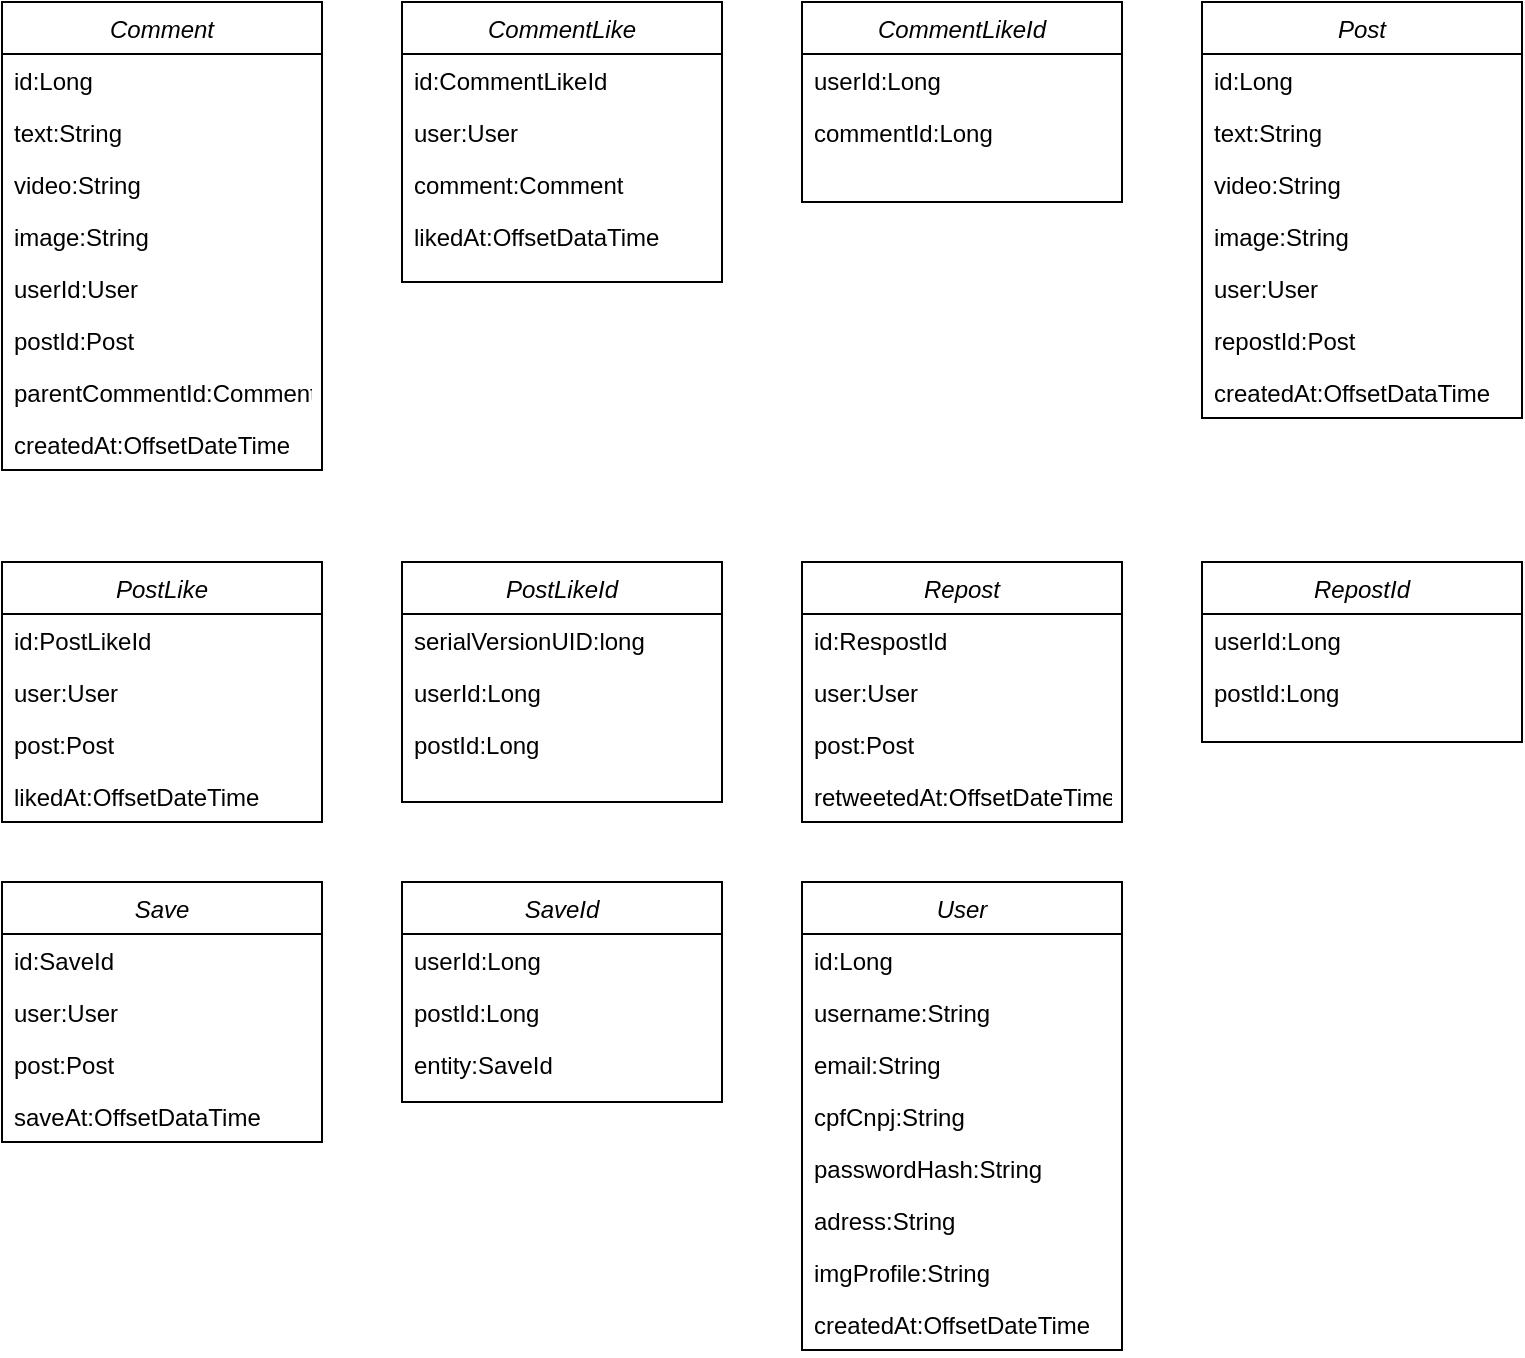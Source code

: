 <mxfile version="26.0.16">
  <diagram id="C5RBs43oDa-KdzZeNtuy" name="Page-1">
    <mxGraphModel dx="926" dy="486" grid="1" gridSize="10" guides="1" tooltips="1" connect="1" arrows="1" fold="1" page="1" pageScale="1" pageWidth="827" pageHeight="1169" math="0" shadow="0">
      <root>
        <mxCell id="WIyWlLk6GJQsqaUBKTNV-0" />
        <mxCell id="WIyWlLk6GJQsqaUBKTNV-1" parent="WIyWlLk6GJQsqaUBKTNV-0" />
        <mxCell id="zkfFHV4jXpPFQw0GAbJ--0" value="Comment" style="swimlane;fontStyle=2;align=center;verticalAlign=top;childLayout=stackLayout;horizontal=1;startSize=26;horizontalStack=0;resizeParent=1;resizeLast=0;collapsible=1;marginBottom=0;rounded=0;shadow=0;strokeWidth=1;" parent="WIyWlLk6GJQsqaUBKTNV-1" vertex="1">
          <mxGeometry x="40" y="40" width="160" height="234" as="geometry">
            <mxRectangle x="230" y="140" width="160" height="26" as="alternateBounds" />
          </mxGeometry>
        </mxCell>
        <mxCell id="zkfFHV4jXpPFQw0GAbJ--1" value="id:Long" style="text;align=left;verticalAlign=top;spacingLeft=4;spacingRight=4;overflow=hidden;rotatable=0;points=[[0,0.5],[1,0.5]];portConstraint=eastwest;" parent="zkfFHV4jXpPFQw0GAbJ--0" vertex="1">
          <mxGeometry y="26" width="160" height="26" as="geometry" />
        </mxCell>
        <mxCell id="zkfFHV4jXpPFQw0GAbJ--2" value="text:String" style="text;align=left;verticalAlign=top;spacingLeft=4;spacingRight=4;overflow=hidden;rotatable=0;points=[[0,0.5],[1,0.5]];portConstraint=eastwest;rounded=0;shadow=0;html=0;" parent="zkfFHV4jXpPFQw0GAbJ--0" vertex="1">
          <mxGeometry y="52" width="160" height="26" as="geometry" />
        </mxCell>
        <mxCell id="zkfFHV4jXpPFQw0GAbJ--3" value="video:String" style="text;align=left;verticalAlign=top;spacingLeft=4;spacingRight=4;overflow=hidden;rotatable=0;points=[[0,0.5],[1,0.5]];portConstraint=eastwest;rounded=0;shadow=0;html=0;" parent="zkfFHV4jXpPFQw0GAbJ--0" vertex="1">
          <mxGeometry y="78" width="160" height="26" as="geometry" />
        </mxCell>
        <mxCell id="zkfFHV4jXpPFQw0GAbJ--5" value="image:String" style="text;align=left;verticalAlign=top;spacingLeft=4;spacingRight=4;overflow=hidden;rotatable=0;points=[[0,0.5],[1,0.5]];portConstraint=eastwest;" parent="zkfFHV4jXpPFQw0GAbJ--0" vertex="1">
          <mxGeometry y="104" width="160" height="26" as="geometry" />
        </mxCell>
        <mxCell id="VE3am1VvppKY5mwgT-7U-1" value="userId:User" style="text;align=left;verticalAlign=top;spacingLeft=4;spacingRight=4;overflow=hidden;rotatable=0;points=[[0,0.5],[1,0.5]];portConstraint=eastwest;" vertex="1" parent="zkfFHV4jXpPFQw0GAbJ--0">
          <mxGeometry y="130" width="160" height="26" as="geometry" />
        </mxCell>
        <mxCell id="VE3am1VvppKY5mwgT-7U-2" value="postId:Post" style="text;align=left;verticalAlign=top;spacingLeft=4;spacingRight=4;overflow=hidden;rotatable=0;points=[[0,0.5],[1,0.5]];portConstraint=eastwest;" vertex="1" parent="zkfFHV4jXpPFQw0GAbJ--0">
          <mxGeometry y="156" width="160" height="26" as="geometry" />
        </mxCell>
        <mxCell id="VE3am1VvppKY5mwgT-7U-3" value="parentCommentId:Comment" style="text;align=left;verticalAlign=top;spacingLeft=4;spacingRight=4;overflow=hidden;rotatable=0;points=[[0,0.5],[1,0.5]];portConstraint=eastwest;" vertex="1" parent="zkfFHV4jXpPFQw0GAbJ--0">
          <mxGeometry y="182" width="160" height="26" as="geometry" />
        </mxCell>
        <mxCell id="VE3am1VvppKY5mwgT-7U-4" value="createdAt:OffsetDateTime" style="text;align=left;verticalAlign=top;spacingLeft=4;spacingRight=4;overflow=hidden;rotatable=0;points=[[0,0.5],[1,0.5]];portConstraint=eastwest;" vertex="1" parent="zkfFHV4jXpPFQw0GAbJ--0">
          <mxGeometry y="208" width="160" height="26" as="geometry" />
        </mxCell>
        <mxCell id="VE3am1VvppKY5mwgT-7U-5" value="CommentLike" style="swimlane;fontStyle=2;align=center;verticalAlign=top;childLayout=stackLayout;horizontal=1;startSize=26;horizontalStack=0;resizeParent=1;resizeLast=0;collapsible=1;marginBottom=0;rounded=0;shadow=0;strokeWidth=1;" vertex="1" parent="WIyWlLk6GJQsqaUBKTNV-1">
          <mxGeometry x="240" y="40" width="160" height="140" as="geometry">
            <mxRectangle x="230" y="140" width="160" height="26" as="alternateBounds" />
          </mxGeometry>
        </mxCell>
        <mxCell id="VE3am1VvppKY5mwgT-7U-6" value="id:CommentLikeId" style="text;align=left;verticalAlign=top;spacingLeft=4;spacingRight=4;overflow=hidden;rotatable=0;points=[[0,0.5],[1,0.5]];portConstraint=eastwest;" vertex="1" parent="VE3am1VvppKY5mwgT-7U-5">
          <mxGeometry y="26" width="160" height="26" as="geometry" />
        </mxCell>
        <mxCell id="VE3am1VvppKY5mwgT-7U-7" value="user:User" style="text;align=left;verticalAlign=top;spacingLeft=4;spacingRight=4;overflow=hidden;rotatable=0;points=[[0,0.5],[1,0.5]];portConstraint=eastwest;rounded=0;shadow=0;html=0;" vertex="1" parent="VE3am1VvppKY5mwgT-7U-5">
          <mxGeometry y="52" width="160" height="26" as="geometry" />
        </mxCell>
        <mxCell id="VE3am1VvppKY5mwgT-7U-8" value="comment:Comment" style="text;align=left;verticalAlign=top;spacingLeft=4;spacingRight=4;overflow=hidden;rotatable=0;points=[[0,0.5],[1,0.5]];portConstraint=eastwest;rounded=0;shadow=0;html=0;" vertex="1" parent="VE3am1VvppKY5mwgT-7U-5">
          <mxGeometry y="78" width="160" height="26" as="geometry" />
        </mxCell>
        <mxCell id="VE3am1VvppKY5mwgT-7U-9" value="likedAt:OffsetDataTime" style="text;align=left;verticalAlign=top;spacingLeft=4;spacingRight=4;overflow=hidden;rotatable=0;points=[[0,0.5],[1,0.5]];portConstraint=eastwest;" vertex="1" parent="VE3am1VvppKY5mwgT-7U-5">
          <mxGeometry y="104" width="160" height="26" as="geometry" />
        </mxCell>
        <mxCell id="VE3am1VvppKY5mwgT-7U-14" value="CommentLikeId" style="swimlane;fontStyle=2;align=center;verticalAlign=top;childLayout=stackLayout;horizontal=1;startSize=26;horizontalStack=0;resizeParent=1;resizeLast=0;collapsible=1;marginBottom=0;rounded=0;shadow=0;strokeWidth=1;" vertex="1" parent="WIyWlLk6GJQsqaUBKTNV-1">
          <mxGeometry x="440" y="40" width="160" height="100" as="geometry">
            <mxRectangle x="230" y="140" width="160" height="26" as="alternateBounds" />
          </mxGeometry>
        </mxCell>
        <mxCell id="VE3am1VvppKY5mwgT-7U-15" value="userId:Long" style="text;align=left;verticalAlign=top;spacingLeft=4;spacingRight=4;overflow=hidden;rotatable=0;points=[[0,0.5],[1,0.5]];portConstraint=eastwest;" vertex="1" parent="VE3am1VvppKY5mwgT-7U-14">
          <mxGeometry y="26" width="160" height="26" as="geometry" />
        </mxCell>
        <mxCell id="VE3am1VvppKY5mwgT-7U-16" value="commentId:Long" style="text;align=left;verticalAlign=top;spacingLeft=4;spacingRight=4;overflow=hidden;rotatable=0;points=[[0,0.5],[1,0.5]];portConstraint=eastwest;rounded=0;shadow=0;html=0;" vertex="1" parent="VE3am1VvppKY5mwgT-7U-14">
          <mxGeometry y="52" width="160" height="26" as="geometry" />
        </mxCell>
        <mxCell id="VE3am1VvppKY5mwgT-7U-20" value="Post" style="swimlane;fontStyle=2;align=center;verticalAlign=top;childLayout=stackLayout;horizontal=1;startSize=26;horizontalStack=0;resizeParent=1;resizeLast=0;collapsible=1;marginBottom=0;rounded=0;shadow=0;strokeWidth=1;" vertex="1" parent="WIyWlLk6GJQsqaUBKTNV-1">
          <mxGeometry x="640" y="40" width="160" height="208" as="geometry">
            <mxRectangle x="230" y="140" width="160" height="26" as="alternateBounds" />
          </mxGeometry>
        </mxCell>
        <mxCell id="VE3am1VvppKY5mwgT-7U-21" value="id:Long" style="text;align=left;verticalAlign=top;spacingLeft=4;spacingRight=4;overflow=hidden;rotatable=0;points=[[0,0.5],[1,0.5]];portConstraint=eastwest;" vertex="1" parent="VE3am1VvppKY5mwgT-7U-20">
          <mxGeometry y="26" width="160" height="26" as="geometry" />
        </mxCell>
        <mxCell id="VE3am1VvppKY5mwgT-7U-22" value="text:String" style="text;align=left;verticalAlign=top;spacingLeft=4;spacingRight=4;overflow=hidden;rotatable=0;points=[[0,0.5],[1,0.5]];portConstraint=eastwest;rounded=0;shadow=0;html=0;" vertex="1" parent="VE3am1VvppKY5mwgT-7U-20">
          <mxGeometry y="52" width="160" height="26" as="geometry" />
        </mxCell>
        <mxCell id="VE3am1VvppKY5mwgT-7U-23" value="video:String" style="text;align=left;verticalAlign=top;spacingLeft=4;spacingRight=4;overflow=hidden;rotatable=0;points=[[0,0.5],[1,0.5]];portConstraint=eastwest;rounded=0;shadow=0;html=0;" vertex="1" parent="VE3am1VvppKY5mwgT-7U-20">
          <mxGeometry y="78" width="160" height="26" as="geometry" />
        </mxCell>
        <mxCell id="VE3am1VvppKY5mwgT-7U-24" value="image:String" style="text;align=left;verticalAlign=top;spacingLeft=4;spacingRight=4;overflow=hidden;rotatable=0;points=[[0,0.5],[1,0.5]];portConstraint=eastwest;rounded=0;shadow=0;html=0;" vertex="1" parent="VE3am1VvppKY5mwgT-7U-20">
          <mxGeometry y="104" width="160" height="26" as="geometry" />
        </mxCell>
        <mxCell id="VE3am1VvppKY5mwgT-7U-25" value="user:User" style="text;align=left;verticalAlign=top;spacingLeft=4;spacingRight=4;overflow=hidden;rotatable=0;points=[[0,0.5],[1,0.5]];portConstraint=eastwest;rounded=0;shadow=0;html=0;" vertex="1" parent="VE3am1VvppKY5mwgT-7U-20">
          <mxGeometry y="130" width="160" height="26" as="geometry" />
        </mxCell>
        <mxCell id="VE3am1VvppKY5mwgT-7U-26" value="repostId:Post" style="text;align=left;verticalAlign=top;spacingLeft=4;spacingRight=4;overflow=hidden;rotatable=0;points=[[0,0.5],[1,0.5]];portConstraint=eastwest;rounded=0;shadow=0;html=0;" vertex="1" parent="VE3am1VvppKY5mwgT-7U-20">
          <mxGeometry y="156" width="160" height="26" as="geometry" />
        </mxCell>
        <mxCell id="VE3am1VvppKY5mwgT-7U-27" value="createdAt:OffsetDataTime" style="text;align=left;verticalAlign=top;spacingLeft=4;spacingRight=4;overflow=hidden;rotatable=0;points=[[0,0.5],[1,0.5]];portConstraint=eastwest;rounded=0;shadow=0;html=0;" vertex="1" parent="VE3am1VvppKY5mwgT-7U-20">
          <mxGeometry y="182" width="160" height="26" as="geometry" />
        </mxCell>
        <mxCell id="VE3am1VvppKY5mwgT-7U-28" value="PostLike" style="swimlane;fontStyle=2;align=center;verticalAlign=top;childLayout=stackLayout;horizontal=1;startSize=26;horizontalStack=0;resizeParent=1;resizeLast=0;collapsible=1;marginBottom=0;rounded=0;shadow=0;strokeWidth=1;" vertex="1" parent="WIyWlLk6GJQsqaUBKTNV-1">
          <mxGeometry x="40" y="320" width="160" height="130" as="geometry">
            <mxRectangle x="230" y="140" width="160" height="26" as="alternateBounds" />
          </mxGeometry>
        </mxCell>
        <mxCell id="VE3am1VvppKY5mwgT-7U-29" value="id:PostLikeId" style="text;align=left;verticalAlign=top;spacingLeft=4;spacingRight=4;overflow=hidden;rotatable=0;points=[[0,0.5],[1,0.5]];portConstraint=eastwest;" vertex="1" parent="VE3am1VvppKY5mwgT-7U-28">
          <mxGeometry y="26" width="160" height="26" as="geometry" />
        </mxCell>
        <mxCell id="VE3am1VvppKY5mwgT-7U-30" value="user:User" style="text;align=left;verticalAlign=top;spacingLeft=4;spacingRight=4;overflow=hidden;rotatable=0;points=[[0,0.5],[1,0.5]];portConstraint=eastwest;rounded=0;shadow=0;html=0;" vertex="1" parent="VE3am1VvppKY5mwgT-7U-28">
          <mxGeometry y="52" width="160" height="26" as="geometry" />
        </mxCell>
        <mxCell id="VE3am1VvppKY5mwgT-7U-31" value="post:Post" style="text;align=left;verticalAlign=top;spacingLeft=4;spacingRight=4;overflow=hidden;rotatable=0;points=[[0,0.5],[1,0.5]];portConstraint=eastwest;rounded=0;shadow=0;html=0;" vertex="1" parent="VE3am1VvppKY5mwgT-7U-28">
          <mxGeometry y="78" width="160" height="26" as="geometry" />
        </mxCell>
        <mxCell id="VE3am1VvppKY5mwgT-7U-32" value="likedAt:OffsetDateTime" style="text;align=left;verticalAlign=top;spacingLeft=4;spacingRight=4;overflow=hidden;rotatable=0;points=[[0,0.5],[1,0.5]];portConstraint=eastwest;rounded=0;shadow=0;html=0;" vertex="1" parent="VE3am1VvppKY5mwgT-7U-28">
          <mxGeometry y="104" width="160" height="26" as="geometry" />
        </mxCell>
        <mxCell id="VE3am1VvppKY5mwgT-7U-33" value="PostLikeId" style="swimlane;fontStyle=2;align=center;verticalAlign=top;childLayout=stackLayout;horizontal=1;startSize=26;horizontalStack=0;resizeParent=1;resizeLast=0;collapsible=1;marginBottom=0;rounded=0;shadow=0;strokeWidth=1;" vertex="1" parent="WIyWlLk6GJQsqaUBKTNV-1">
          <mxGeometry x="240" y="320" width="160" height="120" as="geometry">
            <mxRectangle x="230" y="140" width="160" height="26" as="alternateBounds" />
          </mxGeometry>
        </mxCell>
        <mxCell id="VE3am1VvppKY5mwgT-7U-34" value="serialVersionUID:long" style="text;align=left;verticalAlign=top;spacingLeft=4;spacingRight=4;overflow=hidden;rotatable=0;points=[[0,0.5],[1,0.5]];portConstraint=eastwest;" vertex="1" parent="VE3am1VvppKY5mwgT-7U-33">
          <mxGeometry y="26" width="160" height="26" as="geometry" />
        </mxCell>
        <mxCell id="VE3am1VvppKY5mwgT-7U-35" value="userId:Long" style="text;align=left;verticalAlign=top;spacingLeft=4;spacingRight=4;overflow=hidden;rotatable=0;points=[[0,0.5],[1,0.5]];portConstraint=eastwest;rounded=0;shadow=0;html=0;" vertex="1" parent="VE3am1VvppKY5mwgT-7U-33">
          <mxGeometry y="52" width="160" height="26" as="geometry" />
        </mxCell>
        <mxCell id="VE3am1VvppKY5mwgT-7U-36" value="postId:Long" style="text;align=left;verticalAlign=top;spacingLeft=4;spacingRight=4;overflow=hidden;rotatable=0;points=[[0,0.5],[1,0.5]];portConstraint=eastwest;rounded=0;shadow=0;html=0;" vertex="1" parent="VE3am1VvppKY5mwgT-7U-33">
          <mxGeometry y="78" width="160" height="26" as="geometry" />
        </mxCell>
        <mxCell id="VE3am1VvppKY5mwgT-7U-38" value="Repost" style="swimlane;fontStyle=2;align=center;verticalAlign=top;childLayout=stackLayout;horizontal=1;startSize=26;horizontalStack=0;resizeParent=1;resizeLast=0;collapsible=1;marginBottom=0;rounded=0;shadow=0;strokeWidth=1;" vertex="1" parent="WIyWlLk6GJQsqaUBKTNV-1">
          <mxGeometry x="440" y="320" width="160" height="130" as="geometry">
            <mxRectangle x="230" y="140" width="160" height="26" as="alternateBounds" />
          </mxGeometry>
        </mxCell>
        <mxCell id="VE3am1VvppKY5mwgT-7U-39" value="id:RespostId" style="text;align=left;verticalAlign=top;spacingLeft=4;spacingRight=4;overflow=hidden;rotatable=0;points=[[0,0.5],[1,0.5]];portConstraint=eastwest;" vertex="1" parent="VE3am1VvppKY5mwgT-7U-38">
          <mxGeometry y="26" width="160" height="26" as="geometry" />
        </mxCell>
        <mxCell id="VE3am1VvppKY5mwgT-7U-40" value="user:User" style="text;align=left;verticalAlign=top;spacingLeft=4;spacingRight=4;overflow=hidden;rotatable=0;points=[[0,0.5],[1,0.5]];portConstraint=eastwest;rounded=0;shadow=0;html=0;" vertex="1" parent="VE3am1VvppKY5mwgT-7U-38">
          <mxGeometry y="52" width="160" height="26" as="geometry" />
        </mxCell>
        <mxCell id="VE3am1VvppKY5mwgT-7U-41" value="post:Post" style="text;align=left;verticalAlign=top;spacingLeft=4;spacingRight=4;overflow=hidden;rotatable=0;points=[[0,0.5],[1,0.5]];portConstraint=eastwest;rounded=0;shadow=0;html=0;" vertex="1" parent="VE3am1VvppKY5mwgT-7U-38">
          <mxGeometry y="78" width="160" height="26" as="geometry" />
        </mxCell>
        <mxCell id="VE3am1VvppKY5mwgT-7U-42" value="retweetedAt:OffsetDateTime" style="text;align=left;verticalAlign=top;spacingLeft=4;spacingRight=4;overflow=hidden;rotatable=0;points=[[0,0.5],[1,0.5]];portConstraint=eastwest;rounded=0;shadow=0;html=0;" vertex="1" parent="VE3am1VvppKY5mwgT-7U-38">
          <mxGeometry y="104" width="160" height="26" as="geometry" />
        </mxCell>
        <mxCell id="VE3am1VvppKY5mwgT-7U-43" value="RepostId" style="swimlane;fontStyle=2;align=center;verticalAlign=top;childLayout=stackLayout;horizontal=1;startSize=26;horizontalStack=0;resizeParent=1;resizeLast=0;collapsible=1;marginBottom=0;rounded=0;shadow=0;strokeWidth=1;" vertex="1" parent="WIyWlLk6GJQsqaUBKTNV-1">
          <mxGeometry x="640" y="320" width="160" height="90" as="geometry">
            <mxRectangle x="230" y="140" width="160" height="26" as="alternateBounds" />
          </mxGeometry>
        </mxCell>
        <mxCell id="VE3am1VvppKY5mwgT-7U-44" value="userId:Long" style="text;align=left;verticalAlign=top;spacingLeft=4;spacingRight=4;overflow=hidden;rotatable=0;points=[[0,0.5],[1,0.5]];portConstraint=eastwest;" vertex="1" parent="VE3am1VvppKY5mwgT-7U-43">
          <mxGeometry y="26" width="160" height="26" as="geometry" />
        </mxCell>
        <mxCell id="VE3am1VvppKY5mwgT-7U-45" value="postId:Long" style="text;align=left;verticalAlign=top;spacingLeft=4;spacingRight=4;overflow=hidden;rotatable=0;points=[[0,0.5],[1,0.5]];portConstraint=eastwest;rounded=0;shadow=0;html=0;" vertex="1" parent="VE3am1VvppKY5mwgT-7U-43">
          <mxGeometry y="52" width="160" height="26" as="geometry" />
        </mxCell>
        <mxCell id="VE3am1VvppKY5mwgT-7U-48" value="Save" style="swimlane;fontStyle=2;align=center;verticalAlign=top;childLayout=stackLayout;horizontal=1;startSize=26;horizontalStack=0;resizeParent=1;resizeLast=0;collapsible=1;marginBottom=0;rounded=0;shadow=0;strokeWidth=1;" vertex="1" parent="WIyWlLk6GJQsqaUBKTNV-1">
          <mxGeometry x="40" y="480" width="160" height="130" as="geometry">
            <mxRectangle x="230" y="140" width="160" height="26" as="alternateBounds" />
          </mxGeometry>
        </mxCell>
        <mxCell id="VE3am1VvppKY5mwgT-7U-49" value="id:SaveId" style="text;align=left;verticalAlign=top;spacingLeft=4;spacingRight=4;overflow=hidden;rotatable=0;points=[[0,0.5],[1,0.5]];portConstraint=eastwest;" vertex="1" parent="VE3am1VvppKY5mwgT-7U-48">
          <mxGeometry y="26" width="160" height="26" as="geometry" />
        </mxCell>
        <mxCell id="VE3am1VvppKY5mwgT-7U-50" value="user:User" style="text;align=left;verticalAlign=top;spacingLeft=4;spacingRight=4;overflow=hidden;rotatable=0;points=[[0,0.5],[1,0.5]];portConstraint=eastwest;rounded=0;shadow=0;html=0;" vertex="1" parent="VE3am1VvppKY5mwgT-7U-48">
          <mxGeometry y="52" width="160" height="26" as="geometry" />
        </mxCell>
        <mxCell id="VE3am1VvppKY5mwgT-7U-51" value="post:Post" style="text;align=left;verticalAlign=top;spacingLeft=4;spacingRight=4;overflow=hidden;rotatable=0;points=[[0,0.5],[1,0.5]];portConstraint=eastwest;rounded=0;shadow=0;html=0;" vertex="1" parent="VE3am1VvppKY5mwgT-7U-48">
          <mxGeometry y="78" width="160" height="26" as="geometry" />
        </mxCell>
        <mxCell id="VE3am1VvppKY5mwgT-7U-52" value="saveAt:OffsetDataTime" style="text;align=left;verticalAlign=top;spacingLeft=4;spacingRight=4;overflow=hidden;rotatable=0;points=[[0,0.5],[1,0.5]];portConstraint=eastwest;rounded=0;shadow=0;html=0;" vertex="1" parent="VE3am1VvppKY5mwgT-7U-48">
          <mxGeometry y="104" width="160" height="26" as="geometry" />
        </mxCell>
        <mxCell id="VE3am1VvppKY5mwgT-7U-53" value="SaveId" style="swimlane;fontStyle=2;align=center;verticalAlign=top;childLayout=stackLayout;horizontal=1;startSize=26;horizontalStack=0;resizeParent=1;resizeLast=0;collapsible=1;marginBottom=0;rounded=0;shadow=0;strokeWidth=1;" vertex="1" parent="WIyWlLk6GJQsqaUBKTNV-1">
          <mxGeometry x="240" y="480" width="160" height="110" as="geometry">
            <mxRectangle x="230" y="140" width="160" height="26" as="alternateBounds" />
          </mxGeometry>
        </mxCell>
        <mxCell id="VE3am1VvppKY5mwgT-7U-54" value="userId:Long" style="text;align=left;verticalAlign=top;spacingLeft=4;spacingRight=4;overflow=hidden;rotatable=0;points=[[0,0.5],[1,0.5]];portConstraint=eastwest;" vertex="1" parent="VE3am1VvppKY5mwgT-7U-53">
          <mxGeometry y="26" width="160" height="26" as="geometry" />
        </mxCell>
        <mxCell id="VE3am1VvppKY5mwgT-7U-55" value="postId:Long" style="text;align=left;verticalAlign=top;spacingLeft=4;spacingRight=4;overflow=hidden;rotatable=0;points=[[0,0.5],[1,0.5]];portConstraint=eastwest;rounded=0;shadow=0;html=0;" vertex="1" parent="VE3am1VvppKY5mwgT-7U-53">
          <mxGeometry y="52" width="160" height="26" as="geometry" />
        </mxCell>
        <mxCell id="VE3am1VvppKY5mwgT-7U-56" value="entity:SaveId" style="text;align=left;verticalAlign=top;spacingLeft=4;spacingRight=4;overflow=hidden;rotatable=0;points=[[0,0.5],[1,0.5]];portConstraint=eastwest;rounded=0;shadow=0;html=0;" vertex="1" parent="VE3am1VvppKY5mwgT-7U-53">
          <mxGeometry y="78" width="160" height="26" as="geometry" />
        </mxCell>
        <mxCell id="VE3am1VvppKY5mwgT-7U-64" value="User" style="swimlane;fontStyle=2;align=center;verticalAlign=top;childLayout=stackLayout;horizontal=1;startSize=26;horizontalStack=0;resizeParent=1;resizeLast=0;collapsible=1;marginBottom=0;rounded=0;shadow=0;strokeWidth=1;" vertex="1" parent="WIyWlLk6GJQsqaUBKTNV-1">
          <mxGeometry x="440" y="480" width="160" height="234" as="geometry">
            <mxRectangle x="230" y="140" width="160" height="26" as="alternateBounds" />
          </mxGeometry>
        </mxCell>
        <mxCell id="VE3am1VvppKY5mwgT-7U-65" value="id:Long" style="text;align=left;verticalAlign=top;spacingLeft=4;spacingRight=4;overflow=hidden;rotatable=0;points=[[0,0.5],[1,0.5]];portConstraint=eastwest;" vertex="1" parent="VE3am1VvppKY5mwgT-7U-64">
          <mxGeometry y="26" width="160" height="26" as="geometry" />
        </mxCell>
        <mxCell id="VE3am1VvppKY5mwgT-7U-66" value="username:String" style="text;align=left;verticalAlign=top;spacingLeft=4;spacingRight=4;overflow=hidden;rotatable=0;points=[[0,0.5],[1,0.5]];portConstraint=eastwest;rounded=0;shadow=0;html=0;" vertex="1" parent="VE3am1VvppKY5mwgT-7U-64">
          <mxGeometry y="52" width="160" height="26" as="geometry" />
        </mxCell>
        <mxCell id="VE3am1VvppKY5mwgT-7U-67" value="email:String" style="text;align=left;verticalAlign=top;spacingLeft=4;spacingRight=4;overflow=hidden;rotatable=0;points=[[0,0.5],[1,0.5]];portConstraint=eastwest;rounded=0;shadow=0;html=0;" vertex="1" parent="VE3am1VvppKY5mwgT-7U-64">
          <mxGeometry y="78" width="160" height="26" as="geometry" />
        </mxCell>
        <mxCell id="VE3am1VvppKY5mwgT-7U-68" value="cpfCnpj:String" style="text;align=left;verticalAlign=top;spacingLeft=4;spacingRight=4;overflow=hidden;rotatable=0;points=[[0,0.5],[1,0.5]];portConstraint=eastwest;rounded=0;shadow=0;html=0;" vertex="1" parent="VE3am1VvppKY5mwgT-7U-64">
          <mxGeometry y="104" width="160" height="26" as="geometry" />
        </mxCell>
        <mxCell id="VE3am1VvppKY5mwgT-7U-69" value="passwordHash:String" style="text;align=left;verticalAlign=top;spacingLeft=4;spacingRight=4;overflow=hidden;rotatable=0;points=[[0,0.5],[1,0.5]];portConstraint=eastwest;rounded=0;shadow=0;html=0;" vertex="1" parent="VE3am1VvppKY5mwgT-7U-64">
          <mxGeometry y="130" width="160" height="26" as="geometry" />
        </mxCell>
        <mxCell id="VE3am1VvppKY5mwgT-7U-70" value="adress:String" style="text;align=left;verticalAlign=top;spacingLeft=4;spacingRight=4;overflow=hidden;rotatable=0;points=[[0,0.5],[1,0.5]];portConstraint=eastwest;rounded=0;shadow=0;html=0;" vertex="1" parent="VE3am1VvppKY5mwgT-7U-64">
          <mxGeometry y="156" width="160" height="26" as="geometry" />
        </mxCell>
        <mxCell id="VE3am1VvppKY5mwgT-7U-71" value="imgProfile:String" style="text;align=left;verticalAlign=top;spacingLeft=4;spacingRight=4;overflow=hidden;rotatable=0;points=[[0,0.5],[1,0.5]];portConstraint=eastwest;rounded=0;shadow=0;html=0;" vertex="1" parent="VE3am1VvppKY5mwgT-7U-64">
          <mxGeometry y="182" width="160" height="26" as="geometry" />
        </mxCell>
        <mxCell id="VE3am1VvppKY5mwgT-7U-72" value="createdAt:OffsetDateTime" style="text;align=left;verticalAlign=top;spacingLeft=4;spacingRight=4;overflow=hidden;rotatable=0;points=[[0,0.5],[1,0.5]];portConstraint=eastwest;rounded=0;shadow=0;html=0;" vertex="1" parent="VE3am1VvppKY5mwgT-7U-64">
          <mxGeometry y="208" width="160" height="26" as="geometry" />
        </mxCell>
      </root>
    </mxGraphModel>
  </diagram>
</mxfile>
